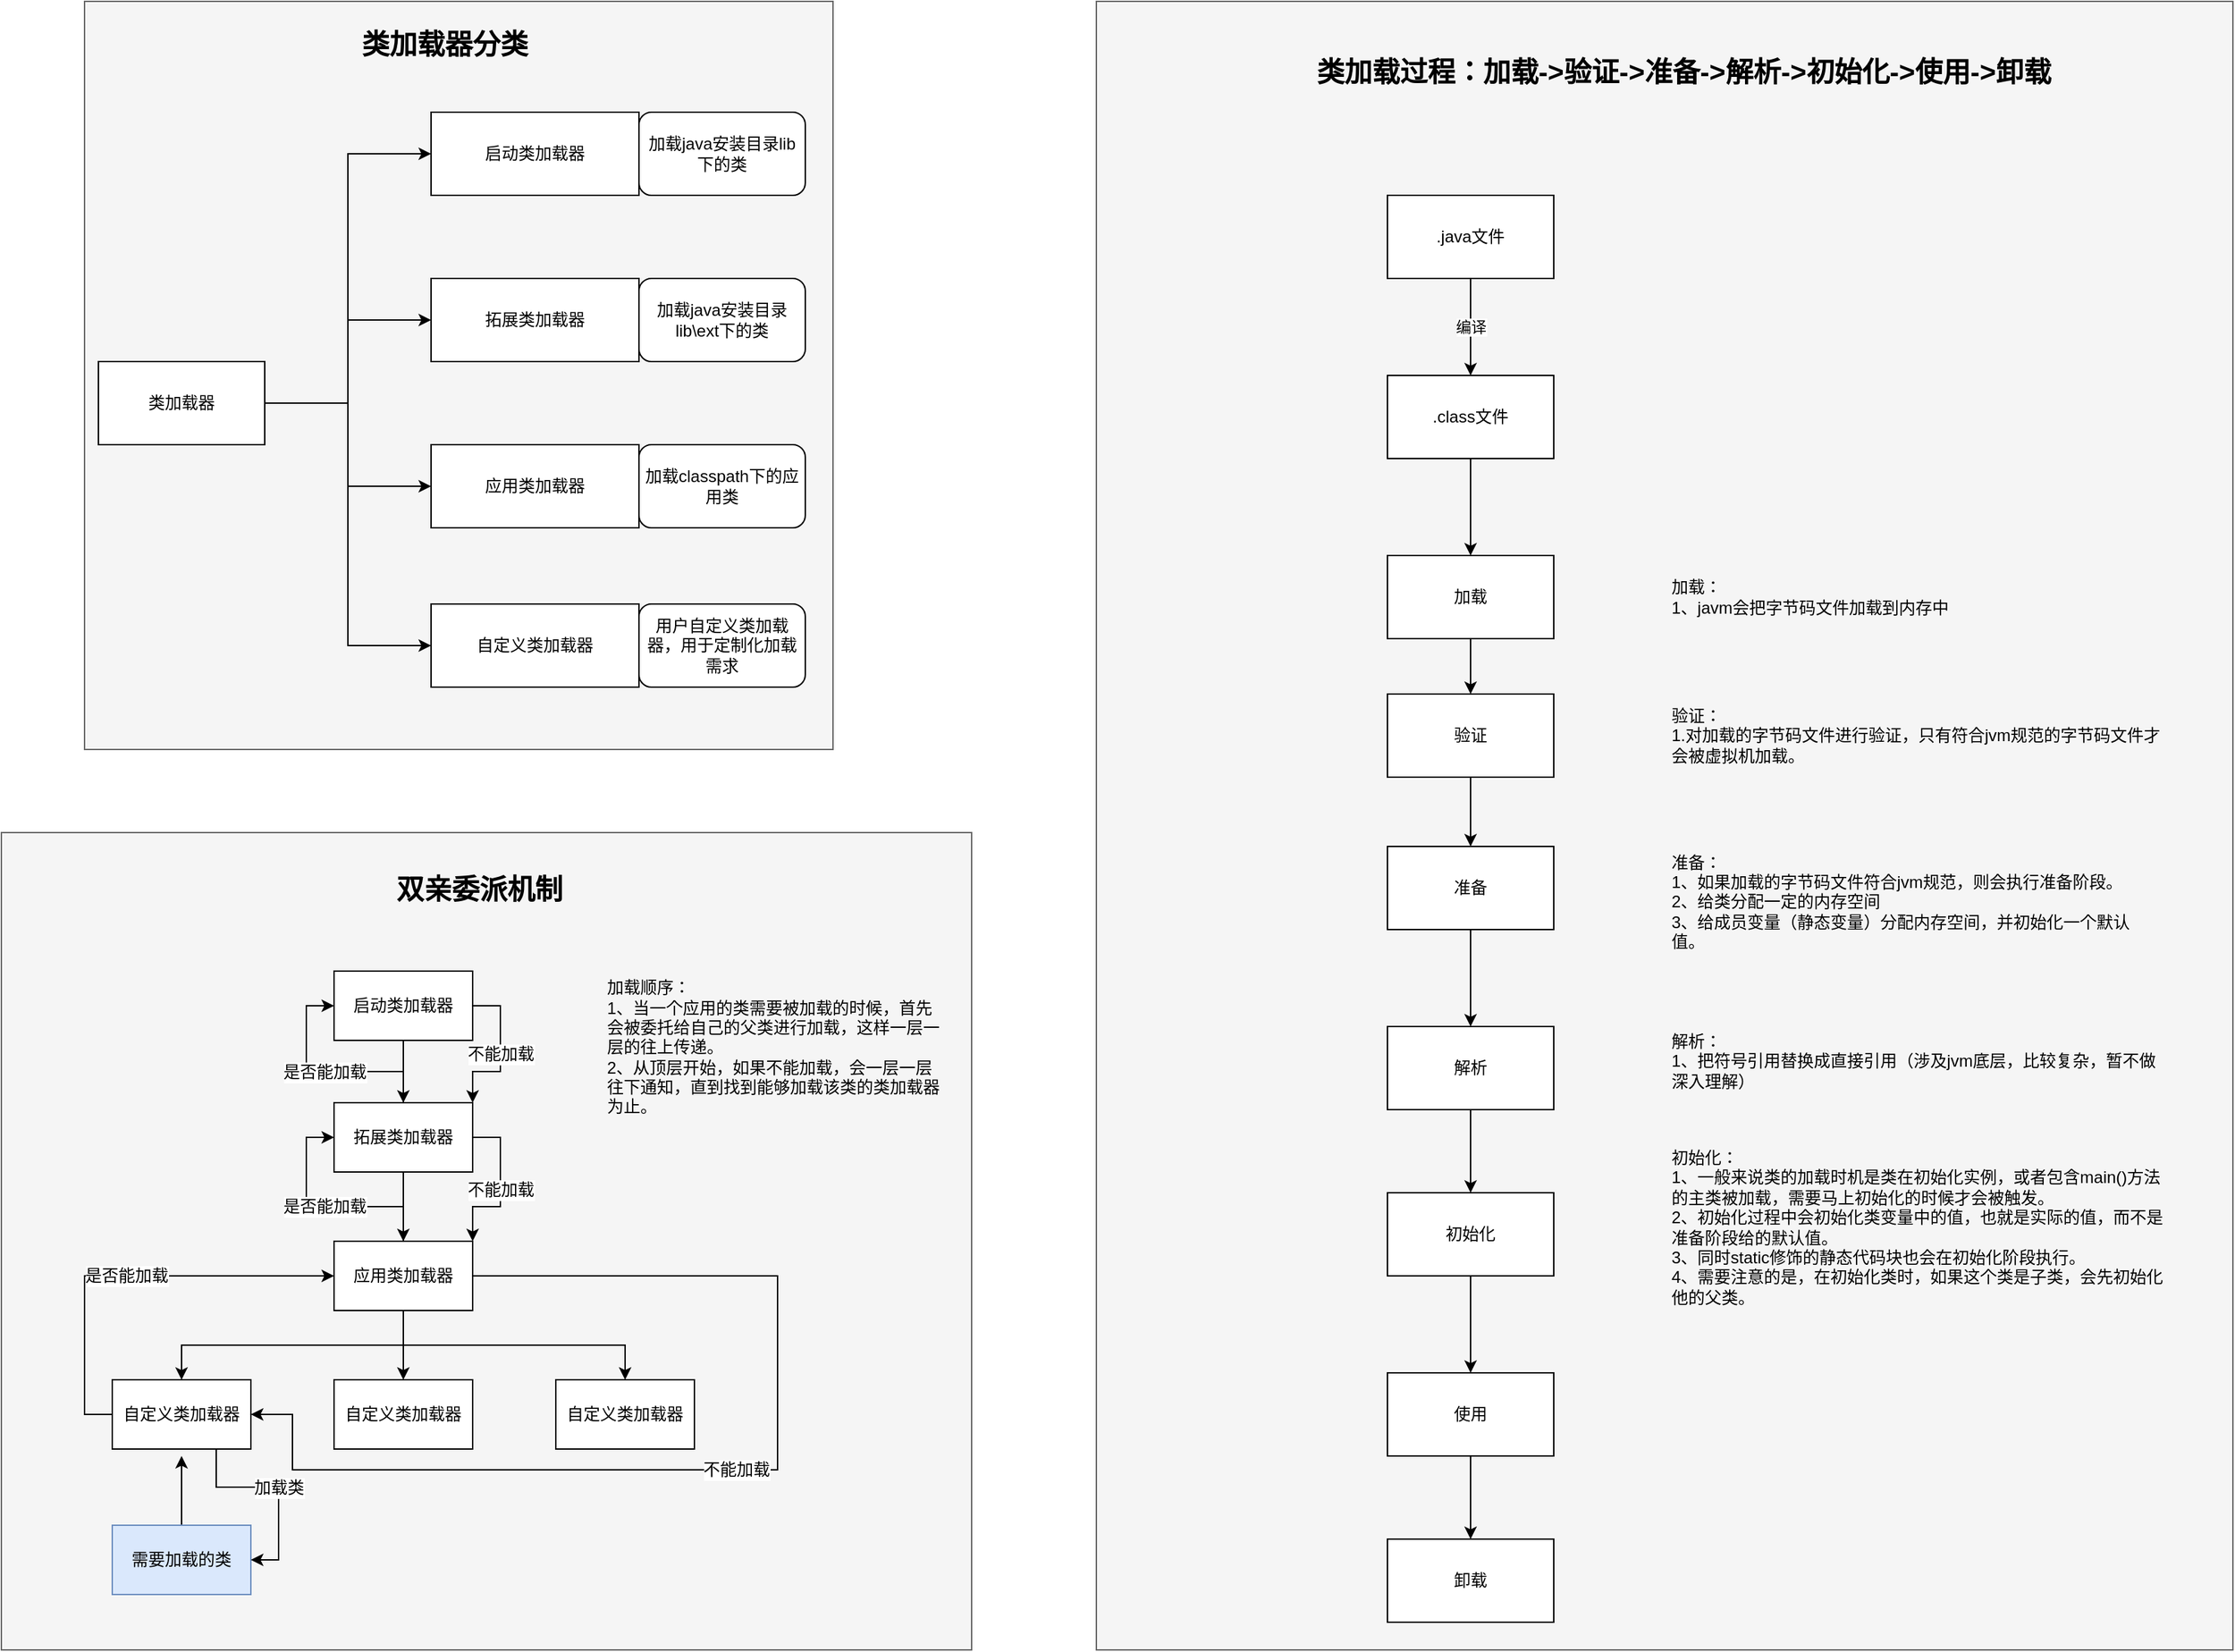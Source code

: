 <mxfile version="14.4.2" type="github">
  <diagram id="xRmWGk2ad85_B9DvnGz3" name="第 1 页">
    <mxGraphModel dx="3076" dy="1941" grid="1" gridSize="10" guides="1" tooltips="1" connect="1" arrows="1" fold="1" page="1" pageScale="1" pageWidth="827" pageHeight="1169" math="0" shadow="0">
      <root>
        <mxCell id="0" />
        <mxCell id="1" parent="0" />
        <mxCell id="4q1zAIv1EgsqxbFNVJgR-64" value="" style="group" vertex="1" connectable="0" parent="1">
          <mxGeometry x="-910" y="-100" width="540" height="540" as="geometry" />
        </mxCell>
        <mxCell id="4q1zAIv1EgsqxbFNVJgR-61" value="" style="whiteSpace=wrap;html=1;aspect=fixed;fontSize=20;align=center;fillColor=#f5f5f5;strokeColor=#666666;fontColor=#333333;" vertex="1" parent="4q1zAIv1EgsqxbFNVJgR-64">
          <mxGeometry width="540" height="540" as="geometry" />
        </mxCell>
        <mxCell id="4q1zAIv1EgsqxbFNVJgR-45" value="类加载器" style="rounded=0;whiteSpace=wrap;html=1;align=center;" vertex="1" parent="4q1zAIv1EgsqxbFNVJgR-64">
          <mxGeometry x="10" y="260" width="120" height="60" as="geometry" />
        </mxCell>
        <mxCell id="4q1zAIv1EgsqxbFNVJgR-46" value="启动类加载器" style="rounded=0;whiteSpace=wrap;html=1;align=center;" vertex="1" parent="4q1zAIv1EgsqxbFNVJgR-64">
          <mxGeometry x="250" y="80" width="150" height="60" as="geometry" />
        </mxCell>
        <mxCell id="4q1zAIv1EgsqxbFNVJgR-52" style="edgeStyle=orthogonalEdgeStyle;rounded=0;orthogonalLoop=1;jettySize=auto;html=1;entryX=0;entryY=0.5;entryDx=0;entryDy=0;exitX=1;exitY=0.5;exitDx=0;exitDy=0;" edge="1" parent="4q1zAIv1EgsqxbFNVJgR-64" source="4q1zAIv1EgsqxbFNVJgR-45" target="4q1zAIv1EgsqxbFNVJgR-46">
          <mxGeometry relative="1" as="geometry" />
        </mxCell>
        <mxCell id="4q1zAIv1EgsqxbFNVJgR-47" value="拓展类加载器" style="rounded=0;whiteSpace=wrap;html=1;align=center;" vertex="1" parent="4q1zAIv1EgsqxbFNVJgR-64">
          <mxGeometry x="250" y="200" width="150" height="60" as="geometry" />
        </mxCell>
        <mxCell id="4q1zAIv1EgsqxbFNVJgR-53" style="edgeStyle=orthogonalEdgeStyle;rounded=0;orthogonalLoop=1;jettySize=auto;html=1;" edge="1" parent="4q1zAIv1EgsqxbFNVJgR-64" source="4q1zAIv1EgsqxbFNVJgR-45" target="4q1zAIv1EgsqxbFNVJgR-47">
          <mxGeometry relative="1" as="geometry" />
        </mxCell>
        <mxCell id="4q1zAIv1EgsqxbFNVJgR-48" value="应用类加载器" style="rounded=0;whiteSpace=wrap;html=1;align=center;" vertex="1" parent="4q1zAIv1EgsqxbFNVJgR-64">
          <mxGeometry x="250" y="320" width="150" height="60" as="geometry" />
        </mxCell>
        <mxCell id="4q1zAIv1EgsqxbFNVJgR-54" style="edgeStyle=orthogonalEdgeStyle;rounded=0;orthogonalLoop=1;jettySize=auto;html=1;entryX=0;entryY=0.5;entryDx=0;entryDy=0;" edge="1" parent="4q1zAIv1EgsqxbFNVJgR-64" source="4q1zAIv1EgsqxbFNVJgR-45" target="4q1zAIv1EgsqxbFNVJgR-48">
          <mxGeometry relative="1" as="geometry" />
        </mxCell>
        <mxCell id="4q1zAIv1EgsqxbFNVJgR-49" value="自定义类加载器" style="rounded=0;whiteSpace=wrap;html=1;align=center;" vertex="1" parent="4q1zAIv1EgsqxbFNVJgR-64">
          <mxGeometry x="250" y="435" width="150" height="60" as="geometry" />
        </mxCell>
        <mxCell id="4q1zAIv1EgsqxbFNVJgR-55" style="edgeStyle=orthogonalEdgeStyle;rounded=0;orthogonalLoop=1;jettySize=auto;html=1;entryX=0;entryY=0.5;entryDx=0;entryDy=0;" edge="1" parent="4q1zAIv1EgsqxbFNVJgR-64" source="4q1zAIv1EgsqxbFNVJgR-45" target="4q1zAIv1EgsqxbFNVJgR-49">
          <mxGeometry relative="1" as="geometry" />
        </mxCell>
        <mxCell id="4q1zAIv1EgsqxbFNVJgR-56" value="加载java安装目录lib下的类" style="rounded=1;whiteSpace=wrap;html=1;align=center;" vertex="1" parent="4q1zAIv1EgsqxbFNVJgR-64">
          <mxGeometry x="400" y="80" width="120" height="60" as="geometry" />
        </mxCell>
        <mxCell id="4q1zAIv1EgsqxbFNVJgR-57" value="加载java安装目录lib\ext下的类" style="rounded=1;whiteSpace=wrap;html=1;align=center;" vertex="1" parent="4q1zAIv1EgsqxbFNVJgR-64">
          <mxGeometry x="400" y="200" width="120" height="60" as="geometry" />
        </mxCell>
        <mxCell id="4q1zAIv1EgsqxbFNVJgR-58" value="加载classpath下的应用类" style="rounded=1;whiteSpace=wrap;html=1;align=center;" vertex="1" parent="4q1zAIv1EgsqxbFNVJgR-64">
          <mxGeometry x="400" y="320" width="120" height="60" as="geometry" />
        </mxCell>
        <mxCell id="4q1zAIv1EgsqxbFNVJgR-59" value="用户自定义类加载器，用于定制化加载需求" style="rounded=1;whiteSpace=wrap;html=1;align=center;" vertex="1" parent="4q1zAIv1EgsqxbFNVJgR-64">
          <mxGeometry x="400" y="435" width="120" height="60" as="geometry" />
        </mxCell>
        <mxCell id="4q1zAIv1EgsqxbFNVJgR-60" value="类加载器分类" style="text;html=1;strokeColor=none;fillColor=none;align=center;verticalAlign=middle;whiteSpace=wrap;rounded=0;fontStyle=1;fontSize=20;" vertex="1" parent="4q1zAIv1EgsqxbFNVJgR-64">
          <mxGeometry x="190" y="20" width="140" height="20" as="geometry" />
        </mxCell>
        <mxCell id="4q1zAIv1EgsqxbFNVJgR-65" value="" style="group" vertex="1" connectable="0" parent="1">
          <mxGeometry x="-180" y="-100" width="820" height="1190" as="geometry" />
        </mxCell>
        <mxCell id="4q1zAIv1EgsqxbFNVJgR-63" value="" style="rounded=0;whiteSpace=wrap;html=1;fontSize=20;align=center;fillColor=#f5f5f5;strokeColor=#666666;fontColor=#333333;" vertex="1" parent="4q1zAIv1EgsqxbFNVJgR-65">
          <mxGeometry width="820" height="1190" as="geometry" />
        </mxCell>
        <mxCell id="4q1zAIv1EgsqxbFNVJgR-4" value="类加载过程：加载-&amp;gt;验证-&amp;gt;准备-&amp;gt;解析-&amp;gt;初始化-&amp;gt;使用-&amp;gt;卸载" style="text;html=1;strokeColor=none;fillColor=none;align=center;verticalAlign=middle;whiteSpace=wrap;rounded=0;fontStyle=1;fontSize=20;" vertex="1" parent="4q1zAIv1EgsqxbFNVJgR-65">
          <mxGeometry x="119" y="40" width="610" height="20" as="geometry" />
        </mxCell>
        <mxCell id="4q1zAIv1EgsqxbFNVJgR-5" value=".class文件" style="rounded=0;whiteSpace=wrap;html=1;" vertex="1" parent="4q1zAIv1EgsqxbFNVJgR-65">
          <mxGeometry x="210" y="270" width="120" height="60" as="geometry" />
        </mxCell>
        <mxCell id="4q1zAIv1EgsqxbFNVJgR-7" value="编译" style="edgeStyle=orthogonalEdgeStyle;rounded=0;orthogonalLoop=1;jettySize=auto;html=1;" edge="1" parent="4q1zAIv1EgsqxbFNVJgR-65" source="4q1zAIv1EgsqxbFNVJgR-6" target="4q1zAIv1EgsqxbFNVJgR-5">
          <mxGeometry relative="1" as="geometry" />
        </mxCell>
        <mxCell id="4q1zAIv1EgsqxbFNVJgR-6" value=".java文件" style="rounded=0;whiteSpace=wrap;html=1;" vertex="1" parent="4q1zAIv1EgsqxbFNVJgR-65">
          <mxGeometry x="210" y="140" width="120" height="60" as="geometry" />
        </mxCell>
        <mxCell id="4q1zAIv1EgsqxbFNVJgR-11" value="加载" style="rounded=0;whiteSpace=wrap;html=1;" vertex="1" parent="4q1zAIv1EgsqxbFNVJgR-65">
          <mxGeometry x="210" y="400" width="120" height="60" as="geometry" />
        </mxCell>
        <mxCell id="4q1zAIv1EgsqxbFNVJgR-16" style="edgeStyle=orthogonalEdgeStyle;rounded=0;orthogonalLoop=1;jettySize=auto;html=1;entryX=0.5;entryY=0;entryDx=0;entryDy=0;" edge="1" parent="4q1zAIv1EgsqxbFNVJgR-65" source="4q1zAIv1EgsqxbFNVJgR-5" target="4q1zAIv1EgsqxbFNVJgR-11">
          <mxGeometry relative="1" as="geometry" />
        </mxCell>
        <mxCell id="4q1zAIv1EgsqxbFNVJgR-13" value="准备" style="rounded=0;whiteSpace=wrap;html=1;" vertex="1" parent="4q1zAIv1EgsqxbFNVJgR-65">
          <mxGeometry x="210" y="610" width="120" height="60" as="geometry" />
        </mxCell>
        <mxCell id="4q1zAIv1EgsqxbFNVJgR-18" value="解析" style="rounded=0;whiteSpace=wrap;html=1;" vertex="1" parent="4q1zAIv1EgsqxbFNVJgR-65">
          <mxGeometry x="210" y="740" width="120" height="60" as="geometry" />
        </mxCell>
        <mxCell id="4q1zAIv1EgsqxbFNVJgR-19" style="edgeStyle=orthogonalEdgeStyle;rounded=0;orthogonalLoop=1;jettySize=auto;html=1;entryX=0.5;entryY=0;entryDx=0;entryDy=0;" edge="1" parent="4q1zAIv1EgsqxbFNVJgR-65" source="4q1zAIv1EgsqxbFNVJgR-13" target="4q1zAIv1EgsqxbFNVJgR-18">
          <mxGeometry relative="1" as="geometry">
            <mxPoint x="280" y="730" as="targetPoint" />
          </mxGeometry>
        </mxCell>
        <mxCell id="4q1zAIv1EgsqxbFNVJgR-20" value="初始化" style="rounded=0;whiteSpace=wrap;html=1;" vertex="1" parent="4q1zAIv1EgsqxbFNVJgR-65">
          <mxGeometry x="210" y="860" width="120" height="60" as="geometry" />
        </mxCell>
        <mxCell id="4q1zAIv1EgsqxbFNVJgR-21" style="edgeStyle=orthogonalEdgeStyle;rounded=0;orthogonalLoop=1;jettySize=auto;html=1;" edge="1" parent="4q1zAIv1EgsqxbFNVJgR-65" source="4q1zAIv1EgsqxbFNVJgR-18" target="4q1zAIv1EgsqxbFNVJgR-20">
          <mxGeometry relative="1" as="geometry" />
        </mxCell>
        <mxCell id="4q1zAIv1EgsqxbFNVJgR-22" value="使用" style="rounded=0;whiteSpace=wrap;html=1;" vertex="1" parent="4q1zAIv1EgsqxbFNVJgR-65">
          <mxGeometry x="210" y="990" width="120" height="60" as="geometry" />
        </mxCell>
        <mxCell id="4q1zAIv1EgsqxbFNVJgR-24" style="edgeStyle=orthogonalEdgeStyle;rounded=0;orthogonalLoop=1;jettySize=auto;html=1;" edge="1" parent="4q1zAIv1EgsqxbFNVJgR-65" source="4q1zAIv1EgsqxbFNVJgR-20" target="4q1zAIv1EgsqxbFNVJgR-22">
          <mxGeometry relative="1" as="geometry" />
        </mxCell>
        <mxCell id="4q1zAIv1EgsqxbFNVJgR-23" value="卸载" style="rounded=0;whiteSpace=wrap;html=1;" vertex="1" parent="4q1zAIv1EgsqxbFNVJgR-65">
          <mxGeometry x="210" y="1110" width="120" height="60" as="geometry" />
        </mxCell>
        <mxCell id="4q1zAIv1EgsqxbFNVJgR-25" style="edgeStyle=orthogonalEdgeStyle;rounded=0;orthogonalLoop=1;jettySize=auto;html=1;" edge="1" parent="4q1zAIv1EgsqxbFNVJgR-65" source="4q1zAIv1EgsqxbFNVJgR-22" target="4q1zAIv1EgsqxbFNVJgR-23">
          <mxGeometry relative="1" as="geometry" />
        </mxCell>
        <mxCell id="4q1zAIv1EgsqxbFNVJgR-26" value="加载：&lt;br&gt;1、javm会把字节码文件加载到内存中&lt;br&gt;" style="text;html=1;strokeColor=none;fillColor=none;align=left;verticalAlign=middle;whiteSpace=wrap;rounded=0;" vertex="1" parent="4q1zAIv1EgsqxbFNVJgR-65">
          <mxGeometry x="413" y="375" width="362" height="110" as="geometry" />
        </mxCell>
        <mxCell id="4q1zAIv1EgsqxbFNVJgR-27" value="准备：&lt;br&gt;1、如果加载的字节码文件符合jvm规范，则会执行准备阶段。&lt;br&gt;2、给类分配一定的内存空间&lt;br&gt;3、给成员变量（静态变量）分配内存空间，并初始化一个默认值。&lt;br&gt;" style="text;html=1;strokeColor=none;fillColor=none;align=left;verticalAlign=middle;whiteSpace=wrap;rounded=0;" vertex="1" parent="4q1zAIv1EgsqxbFNVJgR-65">
          <mxGeometry x="413" y="590" width="352" height="120" as="geometry" />
        </mxCell>
        <mxCell id="4q1zAIv1EgsqxbFNVJgR-30" style="edgeStyle=orthogonalEdgeStyle;rounded=0;orthogonalLoop=1;jettySize=auto;html=1;" edge="1" parent="4q1zAIv1EgsqxbFNVJgR-65" source="4q1zAIv1EgsqxbFNVJgR-28" target="4q1zAIv1EgsqxbFNVJgR-13">
          <mxGeometry relative="1" as="geometry" />
        </mxCell>
        <mxCell id="4q1zAIv1EgsqxbFNVJgR-28" value="验证" style="rounded=0;whiteSpace=wrap;html=1;" vertex="1" parent="4q1zAIv1EgsqxbFNVJgR-65">
          <mxGeometry x="210" y="500" width="120" height="60" as="geometry" />
        </mxCell>
        <mxCell id="4q1zAIv1EgsqxbFNVJgR-29" style="edgeStyle=orthogonalEdgeStyle;rounded=0;orthogonalLoop=1;jettySize=auto;html=1;entryX=0.5;entryY=0;entryDx=0;entryDy=0;" edge="1" parent="4q1zAIv1EgsqxbFNVJgR-65" source="4q1zAIv1EgsqxbFNVJgR-11" target="4q1zAIv1EgsqxbFNVJgR-28">
          <mxGeometry relative="1" as="geometry" />
        </mxCell>
        <mxCell id="4q1zAIv1EgsqxbFNVJgR-31" value="验证：&lt;br&gt;1.对加载的字节码文件进行验证，只有符合jvm规范的字节码文件才会被虚拟机加载。" style="text;html=1;strokeColor=none;fillColor=none;align=left;verticalAlign=middle;whiteSpace=wrap;rounded=0;" vertex="1" parent="4q1zAIv1EgsqxbFNVJgR-65">
          <mxGeometry x="413" y="475" width="362" height="110" as="geometry" />
        </mxCell>
        <mxCell id="4q1zAIv1EgsqxbFNVJgR-32" value="解析：&lt;br&gt;1、把符号引用替换成直接引用（涉及jvm底层，比较复杂，暂不做深入理解）" style="text;html=1;strokeColor=none;fillColor=none;align=left;verticalAlign=middle;whiteSpace=wrap;rounded=0;" vertex="1" parent="4q1zAIv1EgsqxbFNVJgR-65">
          <mxGeometry x="413" y="710" width="362" height="110" as="geometry" />
        </mxCell>
        <mxCell id="4q1zAIv1EgsqxbFNVJgR-33" value="初始化：&lt;br&gt;1、一般来说类的加载时机是类在初始化实例，或者包含main()方法的主类被加载，需要马上初始化的时候才会被触发。&lt;br&gt;2、初始化过程中会初始化类变量中的值，也就是实际的值，而不是准备阶段给的默认值。&lt;br&gt;3、同时static修饰的静态代码块也会在初始化阶段执行。&lt;br&gt;4、需要注意的是，在初始化类时，如果这个类是子类，会先初始化他的父类。" style="text;html=1;strokeColor=none;fillColor=none;align=left;verticalAlign=middle;whiteSpace=wrap;rounded=0;" vertex="1" parent="4q1zAIv1EgsqxbFNVJgR-65">
          <mxGeometry x="413" y="830" width="362" height="110" as="geometry" />
        </mxCell>
        <mxCell id="4q1zAIv1EgsqxbFNVJgR-100" value="" style="group" vertex="1" connectable="0" parent="1">
          <mxGeometry x="-970" y="500" width="700" height="590" as="geometry" />
        </mxCell>
        <mxCell id="4q1zAIv1EgsqxbFNVJgR-99" value="" style="rounded=0;whiteSpace=wrap;html=1;fontSize=12;align=center;fillColor=#f5f5f5;strokeColor=#666666;fontColor=#333333;" vertex="1" parent="4q1zAIv1EgsqxbFNVJgR-100">
          <mxGeometry width="700" height="590" as="geometry" />
        </mxCell>
        <mxCell id="4q1zAIv1EgsqxbFNVJgR-66" value="双亲委派机制" style="text;html=1;strokeColor=none;fillColor=none;align=center;verticalAlign=middle;whiteSpace=wrap;rounded=0;fontSize=20;fontStyle=1" vertex="1" parent="4q1zAIv1EgsqxbFNVJgR-100">
          <mxGeometry x="220" y="40" width="250" as="geometry" />
        </mxCell>
        <mxCell id="4q1zAIv1EgsqxbFNVJgR-67" value="启动类加载器" style="rounded=0;whiteSpace=wrap;html=1;fontSize=12;align=center;" vertex="1" parent="4q1zAIv1EgsqxbFNVJgR-100">
          <mxGeometry x="240" y="100" width="100" height="50" as="geometry" />
        </mxCell>
        <mxCell id="4q1zAIv1EgsqxbFNVJgR-68" value="应用类加载器" style="rounded=0;whiteSpace=wrap;html=1;fontSize=12;align=center;" vertex="1" parent="4q1zAIv1EgsqxbFNVJgR-100">
          <mxGeometry x="240" y="295" width="100" height="50" as="geometry" />
        </mxCell>
        <mxCell id="4q1zAIv1EgsqxbFNVJgR-78" style="edgeStyle=orthogonalEdgeStyle;rounded=0;orthogonalLoop=1;jettySize=auto;html=1;entryX=0.5;entryY=0;entryDx=0;entryDy=0;fontSize=12;" edge="1" parent="4q1zAIv1EgsqxbFNVJgR-100" source="4q1zAIv1EgsqxbFNVJgR-69" target="4q1zAIv1EgsqxbFNVJgR-68">
          <mxGeometry relative="1" as="geometry" />
        </mxCell>
        <mxCell id="4q1zAIv1EgsqxbFNVJgR-86" value="是否能加载" style="edgeStyle=orthogonalEdgeStyle;rounded=0;orthogonalLoop=1;jettySize=auto;html=1;entryX=0;entryY=0.5;entryDx=0;entryDy=0;fontSize=12;" edge="1" parent="4q1zAIv1EgsqxbFNVJgR-100" source="4q1zAIv1EgsqxbFNVJgR-69" target="4q1zAIv1EgsqxbFNVJgR-67">
          <mxGeometry relative="1" as="geometry" />
        </mxCell>
        <mxCell id="4q1zAIv1EgsqxbFNVJgR-90" value="不能加载" style="edgeStyle=orthogonalEdgeStyle;rounded=0;orthogonalLoop=1;jettySize=auto;html=1;fontSize=12;entryX=1;entryY=0;entryDx=0;entryDy=0;exitX=1;exitY=0.5;exitDx=0;exitDy=0;" edge="1" parent="4q1zAIv1EgsqxbFNVJgR-100" source="4q1zAIv1EgsqxbFNVJgR-69" target="4q1zAIv1EgsqxbFNVJgR-68">
          <mxGeometry relative="1" as="geometry">
            <mxPoint x="350" y="300" as="targetPoint" />
          </mxGeometry>
        </mxCell>
        <mxCell id="4q1zAIv1EgsqxbFNVJgR-69" value="拓展类加载器" style="rounded=0;whiteSpace=wrap;html=1;fontSize=12;align=center;" vertex="1" parent="4q1zAIv1EgsqxbFNVJgR-100">
          <mxGeometry x="240" y="195" width="100" height="50" as="geometry" />
        </mxCell>
        <mxCell id="4q1zAIv1EgsqxbFNVJgR-77" style="edgeStyle=orthogonalEdgeStyle;rounded=0;orthogonalLoop=1;jettySize=auto;html=1;entryX=0.5;entryY=0;entryDx=0;entryDy=0;fontSize=12;" edge="1" parent="4q1zAIv1EgsqxbFNVJgR-100" source="4q1zAIv1EgsqxbFNVJgR-67" target="4q1zAIv1EgsqxbFNVJgR-69">
          <mxGeometry relative="1" as="geometry" />
        </mxCell>
        <mxCell id="4q1zAIv1EgsqxbFNVJgR-87" value="不能加载" style="edgeStyle=orthogonalEdgeStyle;rounded=0;orthogonalLoop=1;jettySize=auto;html=1;entryX=1;entryY=0;entryDx=0;entryDy=0;fontSize=12;exitX=1;exitY=0.5;exitDx=0;exitDy=0;" edge="1" parent="4q1zAIv1EgsqxbFNVJgR-100" source="4q1zAIv1EgsqxbFNVJgR-67" target="4q1zAIv1EgsqxbFNVJgR-69">
          <mxGeometry relative="1" as="geometry" />
        </mxCell>
        <mxCell id="4q1zAIv1EgsqxbFNVJgR-85" value="是否能加载" style="edgeStyle=orthogonalEdgeStyle;rounded=0;orthogonalLoop=1;jettySize=auto;html=1;entryX=0;entryY=0.5;entryDx=0;entryDy=0;fontSize=12;" edge="1" parent="4q1zAIv1EgsqxbFNVJgR-100" source="4q1zAIv1EgsqxbFNVJgR-68" target="4q1zAIv1EgsqxbFNVJgR-69">
          <mxGeometry relative="1" as="geometry" />
        </mxCell>
        <mxCell id="4q1zAIv1EgsqxbFNVJgR-83" value="是否能加载" style="edgeStyle=orthogonalEdgeStyle;rounded=0;orthogonalLoop=1;jettySize=auto;html=1;entryX=0;entryY=0.5;entryDx=0;entryDy=0;fontSize=12;exitX=0;exitY=0.5;exitDx=0;exitDy=0;" edge="1" parent="4q1zAIv1EgsqxbFNVJgR-100" source="4q1zAIv1EgsqxbFNVJgR-70" target="4q1zAIv1EgsqxbFNVJgR-68">
          <mxGeometry relative="1" as="geometry" />
        </mxCell>
        <mxCell id="4q1zAIv1EgsqxbFNVJgR-70" value="自定义类加载器" style="rounded=0;whiteSpace=wrap;html=1;fontSize=12;align=center;" vertex="1" parent="4q1zAIv1EgsqxbFNVJgR-100">
          <mxGeometry x="80" y="395" width="100" height="50" as="geometry" />
        </mxCell>
        <mxCell id="4q1zAIv1EgsqxbFNVJgR-74" style="edgeStyle=orthogonalEdgeStyle;rounded=0;orthogonalLoop=1;jettySize=auto;html=1;entryX=0.5;entryY=0;entryDx=0;entryDy=0;fontSize=12;exitX=0.5;exitY=1;exitDx=0;exitDy=0;" edge="1" parent="4q1zAIv1EgsqxbFNVJgR-100" source="4q1zAIv1EgsqxbFNVJgR-68" target="4q1zAIv1EgsqxbFNVJgR-70">
          <mxGeometry relative="1" as="geometry" />
        </mxCell>
        <mxCell id="4q1zAIv1EgsqxbFNVJgR-91" value="不能加载" style="edgeStyle=orthogonalEdgeStyle;rounded=0;orthogonalLoop=1;jettySize=auto;html=1;entryX=1;entryY=0.5;entryDx=0;entryDy=0;fontSize=12;" edge="1" parent="4q1zAIv1EgsqxbFNVJgR-100" source="4q1zAIv1EgsqxbFNVJgR-68" target="4q1zAIv1EgsqxbFNVJgR-70">
          <mxGeometry relative="1" as="geometry">
            <Array as="points">
              <mxPoint x="560" y="320" />
              <mxPoint x="560" y="460" />
              <mxPoint x="210" y="460" />
              <mxPoint x="210" y="420" />
            </Array>
          </mxGeometry>
        </mxCell>
        <mxCell id="4q1zAIv1EgsqxbFNVJgR-72" value="自定义类加载器" style="rounded=0;whiteSpace=wrap;html=1;fontSize=12;align=center;" vertex="1" parent="4q1zAIv1EgsqxbFNVJgR-100">
          <mxGeometry x="400" y="395" width="100" height="50" as="geometry" />
        </mxCell>
        <mxCell id="4q1zAIv1EgsqxbFNVJgR-75" style="edgeStyle=orthogonalEdgeStyle;rounded=0;orthogonalLoop=1;jettySize=auto;html=1;entryX=0.5;entryY=0;entryDx=0;entryDy=0;fontSize=12;exitX=0.5;exitY=1;exitDx=0;exitDy=0;" edge="1" parent="4q1zAIv1EgsqxbFNVJgR-100" source="4q1zAIv1EgsqxbFNVJgR-68" target="4q1zAIv1EgsqxbFNVJgR-72">
          <mxGeometry relative="1" as="geometry" />
        </mxCell>
        <mxCell id="4q1zAIv1EgsqxbFNVJgR-73" value="自定义类加载器" style="rounded=0;whiteSpace=wrap;html=1;fontSize=12;align=center;" vertex="1" parent="4q1zAIv1EgsqxbFNVJgR-100">
          <mxGeometry x="240" y="395" width="100" height="50" as="geometry" />
        </mxCell>
        <mxCell id="4q1zAIv1EgsqxbFNVJgR-76" style="edgeStyle=orthogonalEdgeStyle;rounded=0;orthogonalLoop=1;jettySize=auto;html=1;fontSize=12;" edge="1" parent="4q1zAIv1EgsqxbFNVJgR-100" source="4q1zAIv1EgsqxbFNVJgR-68" target="4q1zAIv1EgsqxbFNVJgR-73">
          <mxGeometry relative="1" as="geometry" />
        </mxCell>
        <mxCell id="4q1zAIv1EgsqxbFNVJgR-80" value="加载顺序：&lt;br&gt;1、当一个应用的类需要被加载的时候，首先会被委托给自己的父类进行加载，这样一层一层的往上传递。&lt;br&gt;&lt;div style=&quot;&quot;&gt;&lt;span&gt;2、从顶层开始，如果不能加载，会一层一层往下通知，直到找到能够加载该类的类加载器为止。&lt;/span&gt;&lt;/div&gt;" style="text;html=1;strokeColor=none;fillColor=none;align=left;verticalAlign=middle;whiteSpace=wrap;rounded=0;fontSize=12;" vertex="1" parent="4q1zAIv1EgsqxbFNVJgR-100">
          <mxGeometry x="435" y="100" width="243" height="110" as="geometry" />
        </mxCell>
        <mxCell id="4q1zAIv1EgsqxbFNVJgR-82" style="edgeStyle=orthogonalEdgeStyle;rounded=0;orthogonalLoop=1;jettySize=auto;html=1;fontSize=12;" edge="1" parent="4q1zAIv1EgsqxbFNVJgR-100" source="4q1zAIv1EgsqxbFNVJgR-81">
          <mxGeometry relative="1" as="geometry">
            <mxPoint x="130" y="450" as="targetPoint" />
          </mxGeometry>
        </mxCell>
        <mxCell id="4q1zAIv1EgsqxbFNVJgR-81" value="需要加载的类" style="rounded=0;whiteSpace=wrap;html=1;fontSize=12;align=center;fillColor=#dae8fc;strokeColor=#6c8ebf;" vertex="1" parent="4q1zAIv1EgsqxbFNVJgR-100">
          <mxGeometry x="80" y="500" width="100" height="50" as="geometry" />
        </mxCell>
        <mxCell id="4q1zAIv1EgsqxbFNVJgR-92" value="加载类" style="edgeStyle=orthogonalEdgeStyle;rounded=0;orthogonalLoop=1;jettySize=auto;html=1;entryX=1;entryY=0.5;entryDx=0;entryDy=0;fontSize=12;exitX=0.75;exitY=1;exitDx=0;exitDy=0;" edge="1" parent="4q1zAIv1EgsqxbFNVJgR-100" source="4q1zAIv1EgsqxbFNVJgR-70" target="4q1zAIv1EgsqxbFNVJgR-81">
          <mxGeometry relative="1" as="geometry" />
        </mxCell>
      </root>
    </mxGraphModel>
  </diagram>
</mxfile>
